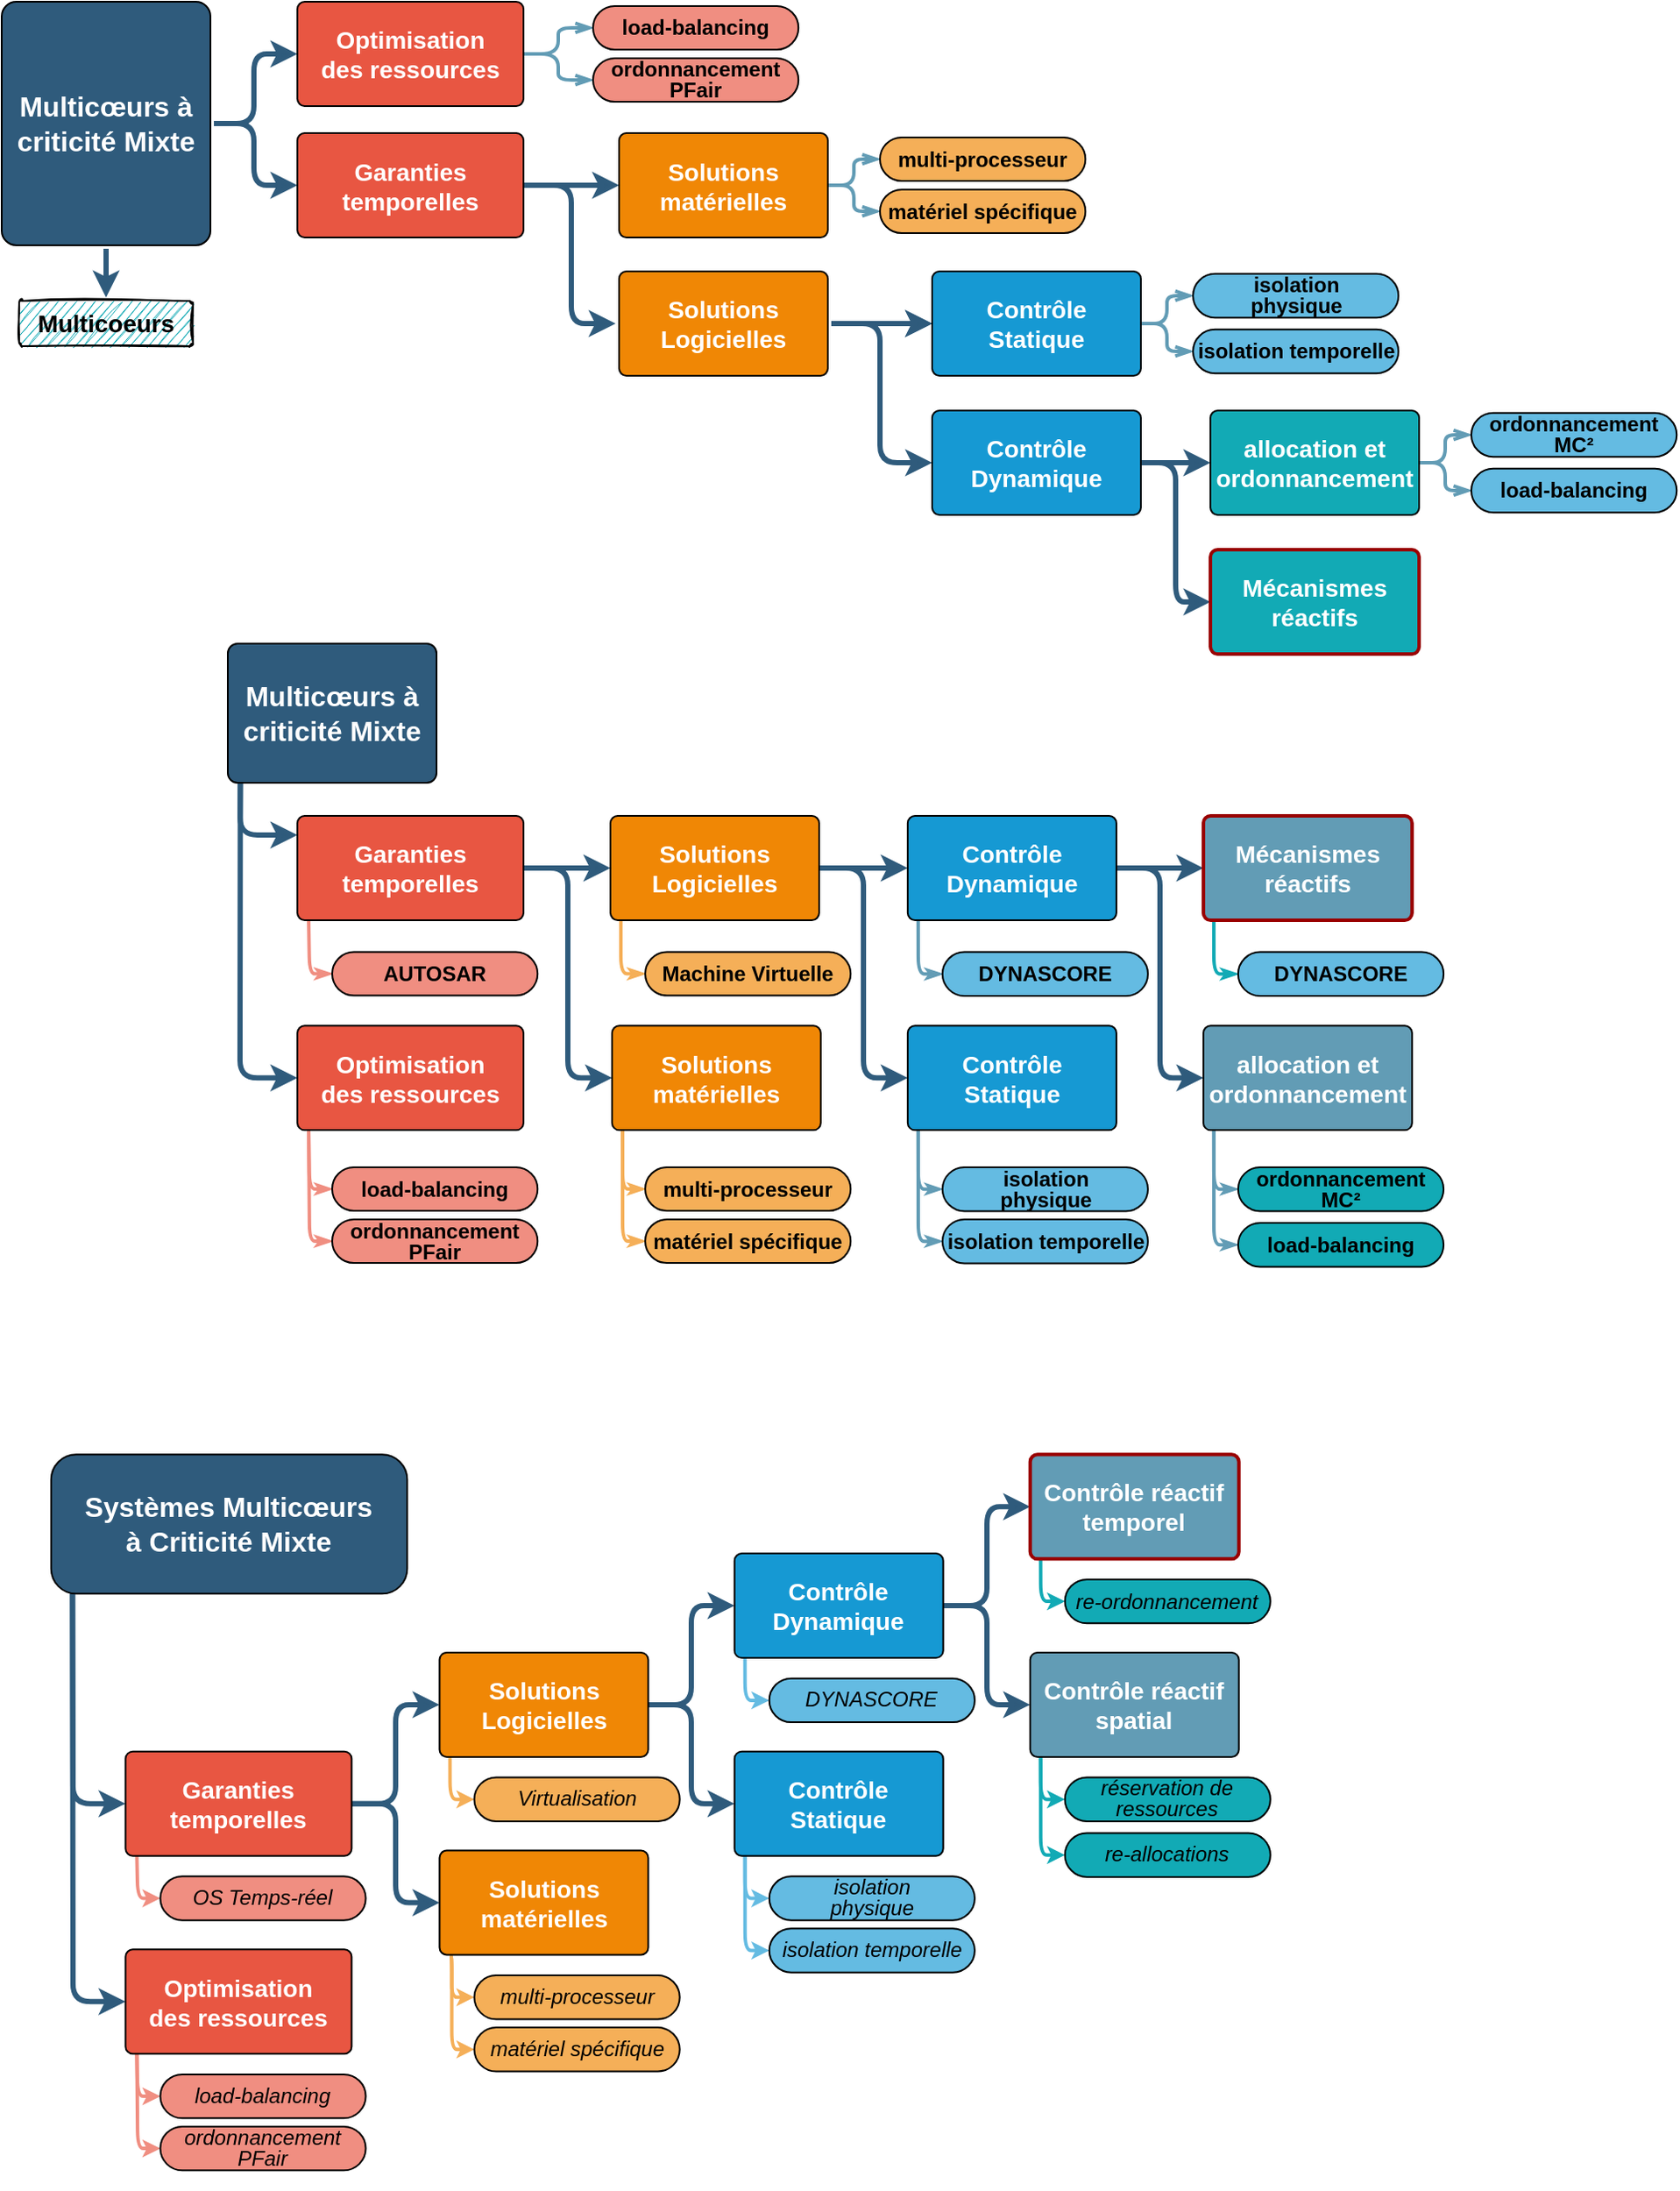<mxfile version="16.5.1" type="device"><diagram id="6a731a19-8d31-9384-78a2-239565b7b9f0" name="Page-1"><mxGraphModel dx="1580" dy="959" grid="1" gridSize="3.937" guides="1" tooltips="1" connect="1" arrows="1" fold="1" page="1" pageScale="1" pageWidth="1169" pageHeight="827" background="none" math="0" shadow="0"><root><mxCell id="0"/><mxCell id="1" parent="0"/><mxCell id="El4UVApUexzHlGVkZ40f-1816" value="" style="edgeStyle=elbowEdgeStyle;shape=connector;rounded=1;sketch=0;jumpStyle=none;orthogonalLoop=1;jettySize=auto;html=1;shadow=0;labelBackgroundColor=none;fontFamily=Helvetica;fontSize=12;fontColor=#000000;startArrow=none;startFill=0;endArrow=classic;endFill=1;strokeColor=#2F5B7C;strokeWidth=3;exitX=0.06;exitY=1;exitDx=0;exitDy=0;exitPerimeter=0;" edge="1" parent="1" source="El4UVApUexzHlGVkZ40f-1888" target="El4UVApUexzHlGVkZ40f-1815"><mxGeometry relative="1" as="geometry"><mxPoint x="180" y="510" as="sourcePoint"/><Array as="points"><mxPoint x="207" y="570"/></Array></mxGeometry></mxCell><mxCell id="El4UVApUexzHlGVkZ40f-1819" value="" style="edgeStyle=elbowEdgeStyle;shape=connector;rounded=1;sketch=0;jumpStyle=none;orthogonalLoop=1;jettySize=auto;html=1;shadow=0;labelBackgroundColor=none;fontFamily=Helvetica;fontSize=12;fontColor=#000000;startArrow=none;startFill=0;endArrow=classic;endFill=1;strokeColor=#2F5B7C;strokeWidth=3;exitX=0.06;exitY=1;exitDx=0;exitDy=0;exitPerimeter=0;" edge="1" parent="1" source="El4UVApUexzHlGVkZ40f-1888" target="El4UVApUexzHlGVkZ40f-1818"><mxGeometry relative="1" as="geometry"><mxPoint x="190" y="520" as="sourcePoint"/><Array as="points"><mxPoint x="207" y="510"/></Array></mxGeometry></mxCell><mxCell id="El4UVApUexzHlGVkZ40f-1788" value="" style="edgeStyle=elbowEdgeStyle;shape=connector;rounded=1;jumpStyle=none;orthogonalLoop=1;jettySize=auto;html=1;shadow=0;labelBackgroundColor=none;fontFamily=Helvetica;fontSize=16;fontColor=#FFFFFF;startArrow=none;startFill=0;endArrow=classic;endFill=1;strokeColor=#2F5B7C;strokeWidth=3;" edge="1" parent="1" source="El4UVApUexzHlGVkZ40f-1818" target="El4UVApUexzHlGVkZ40f-1784"><mxGeometry relative="1" as="geometry"/></mxCell><mxCell id="El4UVApUexzHlGVkZ40f-1790" value="" style="edgeStyle=elbowEdgeStyle;shape=connector;rounded=1;jumpStyle=none;orthogonalLoop=1;jettySize=auto;html=1;shadow=0;labelBackgroundColor=none;fontFamily=Helvetica;fontSize=16;fontColor=#FFFFFF;startArrow=none;startFill=0;endArrow=classic;endFill=1;strokeColor=#2F5B7C;strokeWidth=3;" edge="1" parent="1" source="El4UVApUexzHlGVkZ40f-1818" target="El4UVApUexzHlGVkZ40f-1883"><mxGeometry relative="1" as="geometry"><mxPoint x="423.0" y="529.0" as="targetPoint"/></mxGeometry></mxCell><mxCell id="El4UVApUexzHlGVkZ40f-1804" value="" style="edgeStyle=elbowEdgeStyle;shape=connector;rounded=1;jumpStyle=none;orthogonalLoop=1;jettySize=auto;html=1;shadow=0;labelBackgroundColor=none;fontFamily=Helvetica;fontSize=12;fontColor=#FFFFFF;startArrow=none;startFill=0;endArrow=classicThin;endFill=0;strokeColor=#F5AF58;strokeWidth=2;exitX=0.05;exitY=1;exitDx=0;exitDy=0;exitPerimeter=0;entryX=0;entryY=0.5;entryDx=0;entryDy=0;endSize=4;" edge="1" parent="1" source="El4UVApUexzHlGVkZ40f-1784" target="El4UVApUexzHlGVkZ40f-1803"><mxGeometry relative="1" as="geometry"><Array as="points"><mxPoint x="427" y="700"/></Array></mxGeometry></mxCell><mxCell id="El4UVApUexzHlGVkZ40f-1810" style="edgeStyle=elbowEdgeStyle;shape=connector;rounded=1;jumpStyle=none;orthogonalLoop=1;jettySize=auto;html=1;shadow=0;labelBackgroundColor=none;fontFamily=Helvetica;fontSize=12;fontColor=#FFFFFF;startArrow=none;startFill=0;endArrow=classicThin;endFill=0;strokeColor=#F5AF58;strokeWidth=2;entryX=0;entryY=0.5;entryDx=0;entryDy=0;exitX=0.05;exitY=1;exitDx=0;exitDy=0;exitPerimeter=0;endSize=4;" edge="1" parent="1" source="El4UVApUexzHlGVkZ40f-1784" target="El4UVApUexzHlGVkZ40f-1808"><mxGeometry relative="1" as="geometry"><mxPoint x="430" y="690" as="sourcePoint"/><Array as="points"><mxPoint x="427" y="710"/></Array></mxGeometry></mxCell><mxCell id="El4UVApUexzHlGVkZ40f-1784" value="Solutions&lt;br&gt;matérielles" style="rounded=1;whiteSpace=wrap;html=1;fontSize=14;fillColor=#F08705;strokeColor=default;fontColor=#FFFFFF;shadow=0;labelBackgroundColor=none;strokeWidth=1;fontStyle=1;spacing=5;arcSize=7;points=[[0,0,0,0,0],[0,0.25,0,0,0],[0,0.5,0,0,0],[0,0.75,0,0,0],[0,1,0,0,0],[0.05,1,0,0,0],[0.25,0,0,0,0],[0.5,0,0,0,0],[0.5,1,0,0,0],[0.75,0,0,0,0],[0.75,1,0,0,0],[1,0,0,0,0],[1,0.25,0,0,0],[1,0.5,0,0,0],[1,0.75,0,0,0],[1,1,0,0,0]];" vertex="1" parent="1"><mxGeometry x="420.94" y="619.65" width="120" height="60" as="geometry"/></mxCell><mxCell id="El4UVApUexzHlGVkZ40f-1793" value="" style="edgeStyle=elbowEdgeStyle;shape=connector;rounded=1;jumpStyle=none;orthogonalLoop=1;jettySize=auto;html=1;shadow=0;labelBackgroundColor=none;fontFamily=Helvetica;fontSize=16;fontColor=#FFFFFF;startArrow=none;startFill=0;endArrow=classic;endFill=1;strokeColor=#2F5B7C;strokeWidth=3;" edge="1" parent="1" source="El4UVApUexzHlGVkZ40f-1883" target="El4UVApUexzHlGVkZ40f-1791"><mxGeometry relative="1" as="geometry"><mxPoint x="547.0" y="529.0" as="sourcePoint"/></mxGeometry></mxCell><mxCell id="El4UVApUexzHlGVkZ40f-1795" value="" style="edgeStyle=elbowEdgeStyle;shape=connector;rounded=1;jumpStyle=none;orthogonalLoop=1;jettySize=auto;html=1;shadow=0;labelBackgroundColor=none;fontFamily=Helvetica;fontSize=16;fontColor=#FFFFFF;startArrow=none;startFill=0;endArrow=classic;endFill=1;strokeColor=#2F5B7C;strokeWidth=3;" edge="1" parent="1" source="El4UVApUexzHlGVkZ40f-1883" target="El4UVApUexzHlGVkZ40f-1794"><mxGeometry relative="1" as="geometry"><mxPoint x="547.0" y="529.0" as="sourcePoint"/></mxGeometry></mxCell><mxCell id="El4UVApUexzHlGVkZ40f-1882" style="edgeStyle=elbowEdgeStyle;shape=connector;rounded=1;sketch=0;jumpStyle=none;orthogonalLoop=1;jettySize=auto;html=1;shadow=0;labelBackgroundColor=none;fontFamily=Helvetica;fontSize=12;fontColor=#000000;startArrow=none;startFill=0;endArrow=classicThin;endFill=0;strokeColor=#F5AF58;strokeWidth=2;entryX=0;entryY=0.5;entryDx=0;entryDy=0;exitX=0.05;exitY=1;exitDx=0;exitDy=0;exitPerimeter=0;endSize=4;" edge="1" parent="1" source="El4UVApUexzHlGVkZ40f-1883" target="El4UVApUexzHlGVkZ40f-1830"><mxGeometry relative="1" as="geometry"><mxPoint x="410" y="580" as="sourcePoint"/><mxPoint x="420" y="610" as="targetPoint"/><Array as="points"><mxPoint x="426" y="580"/></Array></mxGeometry></mxCell><mxCell id="El4UVApUexzHlGVkZ40f-1799" value="" style="edgeStyle=elbowEdgeStyle;shape=connector;rounded=1;jumpStyle=none;orthogonalLoop=1;jettySize=auto;html=1;shadow=0;labelBackgroundColor=none;fontFamily=Helvetica;fontSize=16;fontColor=#FFFFFF;startArrow=none;startFill=0;endArrow=classicThin;endFill=0;strokeColor=#629CB5;strokeWidth=2;exitX=0.05;exitY=1;exitDx=0;exitDy=0;exitPerimeter=0;entryX=0;entryY=0.5;entryDx=0;entryDy=0;endSize=4;" edge="1" parent="1" source="El4UVApUexzHlGVkZ40f-1791" target="El4UVApUexzHlGVkZ40f-1798"><mxGeometry relative="1" as="geometry"><Array as="points"><mxPoint x="597" y="700"/></Array></mxGeometry></mxCell><mxCell id="El4UVApUexzHlGVkZ40f-1801" value="" style="edgeStyle=elbowEdgeStyle;shape=connector;rounded=1;jumpStyle=none;orthogonalLoop=1;jettySize=auto;html=1;shadow=0;labelBackgroundColor=none;fontFamily=Helvetica;fontSize=12;fontColor=#FFFFFF;startArrow=none;startFill=0;endArrow=classicThin;endFill=0;strokeColor=#629CB5;strokeWidth=2;exitX=0.05;exitY=1;exitDx=0;exitDy=0;exitPerimeter=0;entryX=0;entryY=0.5;entryDx=0;entryDy=0;endSize=4;" edge="1" parent="1" source="El4UVApUexzHlGVkZ40f-1791" target="El4UVApUexzHlGVkZ40f-1802"><mxGeometry relative="1" as="geometry"><Array as="points"><mxPoint x="597" y="710"/></Array></mxGeometry></mxCell><mxCell id="El4UVApUexzHlGVkZ40f-1791" value="Contrôle&lt;br&gt;Statique" style="whiteSpace=wrap;html=1;fontSize=14;fillColor=#1699d3;strokeColor=default;fontColor=#FFFFFF;rounded=1;shadow=0;labelBackgroundColor=none;strokeWidth=1;fontStyle=1;spacing=5;arcSize=7;points=[[0,0,0,0,0],[0,0.25,0,0,0],[0,0.5,0,0,0],[0,0.75,0,0,0],[0,1,0,0,0],[0.05,1,0,0,0],[0.25,0,0,0,0],[0.5,0,0,0,0],[0.5,1,0,0,0],[0.75,0,0,0,0],[0.75,1,0,0,0],[1,0,0,0,0],[1,0.25,0,0,0],[1,0.5,0,0,0],[1,0.75,0,0,0],[1,1,0,0,0]];" vertex="1" parent="1"><mxGeometry x="590.94" y="619.65" width="120" height="60" as="geometry"/></mxCell><mxCell id="El4UVApUexzHlGVkZ40f-1797" value="" style="edgeStyle=elbowEdgeStyle;shape=connector;rounded=1;jumpStyle=none;orthogonalLoop=1;jettySize=auto;html=1;shadow=0;labelBackgroundColor=none;fontFamily=Helvetica;fontSize=16;fontColor=#FFFFFF;startArrow=none;startFill=0;endArrow=classic;endFill=1;strokeColor=#2F5B7C;strokeWidth=3;" edge="1" parent="1" source="El4UVApUexzHlGVkZ40f-1794" target="El4UVApUexzHlGVkZ40f-1796"><mxGeometry relative="1" as="geometry"/></mxCell><mxCell id="El4UVApUexzHlGVkZ40f-1822" value="" style="edgeStyle=elbowEdgeStyle;shape=connector;rounded=1;sketch=0;jumpStyle=none;orthogonalLoop=1;jettySize=auto;html=1;shadow=0;labelBackgroundColor=none;fontFamily=Helvetica;fontSize=12;fontColor=#000000;startArrow=none;startFill=0;endArrow=classic;endFill=1;strokeColor=#2F5B7C;strokeWidth=3;" edge="1" parent="1" source="El4UVApUexzHlGVkZ40f-1794" target="El4UVApUexzHlGVkZ40f-1821"><mxGeometry relative="1" as="geometry"/></mxCell><mxCell id="El4UVApUexzHlGVkZ40f-1832" value="" style="edgeStyle=elbowEdgeStyle;shape=connector;rounded=1;sketch=0;jumpStyle=none;orthogonalLoop=1;jettySize=auto;html=1;shadow=0;labelBackgroundColor=none;fontFamily=Helvetica;fontSize=12;fontColor=#000000;startArrow=none;startFill=0;endArrow=classicThin;endFill=0;strokeColor=#629CB5;strokeWidth=2;exitX=0.05;exitY=1;exitDx=0;exitDy=0;exitPerimeter=0;entryX=0;entryY=0.5;entryDx=0;entryDy=0;endSize=4;" edge="1" parent="1" source="El4UVApUexzHlGVkZ40f-1794" target="El4UVApUexzHlGVkZ40f-1831"><mxGeometry relative="1" as="geometry"><Array as="points"><mxPoint x="597" y="570"/></Array></mxGeometry></mxCell><mxCell id="El4UVApUexzHlGVkZ40f-1794" value="Contrôle Dynamique" style="whiteSpace=wrap;html=1;fontSize=14;fillColor=#1699d3;strokeColor=default;fontColor=#FFFFFF;rounded=1;shadow=0;labelBackgroundColor=none;strokeWidth=1;fontStyle=1;spacing=5;arcSize=7;points=[[0,0,0,0,0],[0,0.25,0,0,0],[0,0.5,0,0,0],[0,0.75,0,0,0],[0,1,0,0,0],[0.05,1,0,0,0],[0.25,0,0,0,0],[0.5,0,0,0,0],[0.5,1,0,0,0],[0.75,0,0,0,0],[0.75,1,0,0,0],[1,0,0,0,0],[1,0.25,0,0,0],[1,0.5,0,0,0],[1,0.75,0,0,0],[1,1,0,0,0]];" vertex="1" parent="1"><mxGeometry x="590.94" y="499" width="120" height="60" as="geometry"/></mxCell><mxCell id="El4UVApUexzHlGVkZ40f-1835" style="edgeStyle=elbowEdgeStyle;shape=connector;rounded=1;sketch=0;jumpStyle=none;orthogonalLoop=1;jettySize=auto;html=1;shadow=0;labelBackgroundColor=none;fontFamily=Helvetica;fontSize=12;fontColor=#000000;startArrow=none;startFill=0;endArrow=classicThin;endFill=0;strokeColor=#629CB5;strokeWidth=2;exitX=0.05;exitY=1;exitDx=0;exitDy=0;exitPerimeter=0;startSize=4;endSize=4;" edge="1" parent="1" source="El4UVApUexzHlGVkZ40f-1796" target="El4UVApUexzHlGVkZ40f-1836"><mxGeometry relative="1" as="geometry"><mxPoint x="940" y="604.65" as="targetPoint"/><Array as="points"><mxPoint x="767" y="700"/></Array></mxGeometry></mxCell><mxCell id="El4UVApUexzHlGVkZ40f-1838" style="edgeStyle=elbowEdgeStyle;shape=connector;rounded=1;sketch=0;jumpStyle=none;orthogonalLoop=1;jettySize=auto;html=1;shadow=0;labelBackgroundColor=none;fontFamily=Helvetica;fontSize=12;fontColor=#000000;startArrow=none;startFill=0;endArrow=classicThin;endFill=0;strokeColor=#629CB5;strokeWidth=2;exitX=0.05;exitY=1;exitDx=0;exitDy=0;exitPerimeter=0;startSize=4;endSize=4;" edge="1" parent="1" source="El4UVApUexzHlGVkZ40f-1796" target="El4UVApUexzHlGVkZ40f-1837"><mxGeometry relative="1" as="geometry"><Array as="points"><mxPoint x="767" y="710"/></Array></mxGeometry></mxCell><mxCell id="El4UVApUexzHlGVkZ40f-1796" value="allocation et ordonnancement" style="whiteSpace=wrap;html=1;fontSize=14;fillColor=#629CB5;strokeColor=default;fontColor=#FFFFFF;rounded=1;shadow=0;labelBackgroundColor=none;strokeWidth=1;fontStyle=1;spacing=5;arcSize=7;points=[[0,0,0,0,0],[0,0.25,0,0,0],[0,0.5,0,0,0],[0,0.75,0,0,0],[0,1,0,0,0],[0.05,1,0,0,0],[0.25,0,0,0,0],[0.5,0,0,0,0],[0.5,1,0,0,0],[0.75,0,0,0,0],[0.75,1,0,0,0],[1,0,0,0,0],[1,0.25,0,0,0],[1,0.5,0,0,0],[1,0.75,0,0,0],[1,1,0,0,0]];" vertex="1" parent="1"><mxGeometry x="760.94" y="619.65" width="120" height="60" as="geometry"/></mxCell><mxCell id="El4UVApUexzHlGVkZ40f-1798" value="&lt;p style=&quot;line-height: 1&quot;&gt;isolation&lt;br style=&quot;font-size: 12px&quot;&gt;physique&lt;/p&gt;" style="html=1;fontSize=12;fillColor=#64BBE2;strokeColor=default;fontColor=#000000;rounded=1;shadow=0;labelBackgroundColor=none;strokeWidth=1;fontStyle=1;spacing=0;arcSize=50;spacingBottom=2;" vertex="1" parent="1"><mxGeometry x="610.94" y="701" width="118.11" height="25.197" as="geometry"/></mxCell><mxCell id="El4UVApUexzHlGVkZ40f-1802" value="isolation temporelle" style="html=1;fontSize=12;fillColor=#64BBE2;strokeColor=default;fontColor=#000000;rounded=1;shadow=0;labelBackgroundColor=none;strokeWidth=1;fontStyle=1;spacing=0;arcSize=50;" vertex="1" parent="1"><mxGeometry x="610.94" y="731" width="118.11" height="25.197" as="geometry"/></mxCell><mxCell id="El4UVApUexzHlGVkZ40f-1803" value="multi-processeur" style="rounded=1;whiteSpace=wrap;html=1;fontSize=12;fillColor=#F5AF58;strokeColor=default;fontColor=#000000;shadow=0;labelBackgroundColor=none;strokeWidth=1;fontStyle=1;spacing=5;arcSize=50;" vertex="1" parent="1"><mxGeometry x="440" y="701" width="118.11" height="25" as="geometry"/></mxCell><mxCell id="El4UVApUexzHlGVkZ40f-1808" value="matériel spécifique" style="rounded=1;whiteSpace=wrap;html=1;fontSize=12;fillColor=#F5AF58;strokeColor=default;fontColor=#000000;shadow=0;labelBackgroundColor=none;strokeWidth=1;fontStyle=1;spacing=5;arcSize=50;" vertex="1" parent="1"><mxGeometry x="440" y="731" width="118.11" height="25" as="geometry"/></mxCell><mxCell id="El4UVApUexzHlGVkZ40f-1826" style="edgeStyle=elbowEdgeStyle;shape=connector;rounded=1;sketch=0;jumpStyle=none;orthogonalLoop=1;jettySize=auto;html=1;shadow=0;labelBackgroundColor=none;fontFamily=Helvetica;fontSize=12;fontColor=#000000;startArrow=none;startFill=0;endArrow=classicThin;endFill=0;strokeColor=#F08E81;strokeWidth=2;exitX=0.05;exitY=1;exitDx=0;exitDy=0;exitPerimeter=0;endSize=4;" edge="1" parent="1" source="El4UVApUexzHlGVkZ40f-1815" target="El4UVApUexzHlGVkZ40f-1824"><mxGeometry relative="1" as="geometry"><Array as="points"><mxPoint x="247" y="711"/></Array></mxGeometry></mxCell><mxCell id="El4UVApUexzHlGVkZ40f-1827" style="edgeStyle=elbowEdgeStyle;shape=connector;rounded=1;sketch=0;jumpStyle=none;orthogonalLoop=1;jettySize=auto;html=1;shadow=0;labelBackgroundColor=none;fontFamily=Helvetica;fontSize=12;fontColor=#000000;startArrow=none;startFill=0;endArrow=classicThin;endFill=0;strokeColor=#F08E81;strokeWidth=2;entryX=0;entryY=0.5;entryDx=0;entryDy=0;exitX=0.05;exitY=1;exitDx=0;exitDy=0;exitPerimeter=0;endSize=4;" edge="1" parent="1" source="El4UVApUexzHlGVkZ40f-1815" target="El4UVApUexzHlGVkZ40f-1825"><mxGeometry relative="1" as="geometry"><mxPoint x="220" y="714" as="sourcePoint"/><Array as="points"><mxPoint x="247" y="701"/></Array></mxGeometry></mxCell><mxCell id="El4UVApUexzHlGVkZ40f-1815" value="Optimisation&lt;br&gt;des ressources" style="whiteSpace=wrap;html=1;fontSize=14;fillColor=#E85642;fontColor=#FFFFFF;rounded=1;shadow=0;labelBackgroundColor=none;strokeWidth=1;fontStyle=1;spacing=5;arcSize=7;points=[[0,0,0,0,0],[0,0.25,0,0,0],[0,0.5,0,0,0],[0,0.75,0,0,0],[0,1,0,0,0],[0.05,1,0,0,0],[0.25,0,0,0,0],[0.5,0,0,0,0],[0.5,1,0,0,0],[0.75,0,0,0,0],[0.75,1,0,0,0],[1,0,0,0,0],[1,0.25,0,0,0],[1,0.5,0,0,0],[1,0.75,0,0,0],[1,1,0,0,0]];" vertex="1" parent="1"><mxGeometry x="240" y="619.65" width="130" height="60" as="geometry"/></mxCell><mxCell id="El4UVApUexzHlGVkZ40f-1834" value="" style="edgeStyle=elbowEdgeStyle;shape=connector;rounded=1;sketch=0;jumpStyle=none;orthogonalLoop=1;jettySize=auto;html=1;shadow=0;labelBackgroundColor=none;fontFamily=Helvetica;fontSize=12;fontColor=#000000;startArrow=none;startFill=0;endArrow=classicThin;endFill=0;strokeColor=#F08E81;strokeWidth=2;exitX=0.05;exitY=1;exitDx=0;exitDy=0;exitPerimeter=0;entryX=0;entryY=0.5;entryDx=0;entryDy=0;endSize=4;" edge="1" parent="1" source="El4UVApUexzHlGVkZ40f-1818" target="El4UVApUexzHlGVkZ40f-1829"><mxGeometry relative="1" as="geometry"><Array as="points"><mxPoint x="247" y="580"/></Array></mxGeometry></mxCell><mxCell id="El4UVApUexzHlGVkZ40f-1818" value="Garanties temporelles" style="whiteSpace=wrap;html=1;fontSize=14;fillColor=#E85642;fontColor=#FFFFFF;rounded=1;shadow=0;labelBackgroundColor=none;strokeWidth=1;fontStyle=1;spacing=5;arcSize=7;points=[[0,0,0,0,0],[0,0.25,0,0,0],[0,0.5,0,0,0],[0,0.75,0,0,0],[0,1,0,0,0],[0.05,1,0,0,0],[0.25,0,0,0,0],[0.5,0,0,0,0],[0.5,1,0,0,0],[0.75,0,0,0,0],[0.75,1,0,0,0],[1,0,0,0,0],[1,0.25,0,0,0],[1,0.5,0,0,0],[1,0.75,0,0,0],[1,1,0,0,0]];" vertex="1" parent="1"><mxGeometry x="240" y="499" width="130" height="60" as="geometry"/></mxCell><mxCell id="El4UVApUexzHlGVkZ40f-1886" style="edgeStyle=elbowEdgeStyle;shape=connector;rounded=1;sketch=0;jumpStyle=none;orthogonalLoop=1;jettySize=auto;html=1;shadow=0;labelBackgroundColor=none;fontFamily=Helvetica;fontSize=12;fontColor=#000000;startArrow=none;startFill=0;endArrow=classicThin;endFill=0;strokeColor=#12AAB5;strokeWidth=2;exitX=0.05;exitY=1;exitDx=0;exitDy=0;exitPerimeter=0;entryX=0;entryY=0.5;entryDx=0;entryDy=0;startSize=4;endSize=4;" edge="1" parent="1" source="El4UVApUexzHlGVkZ40f-1821" target="El4UVApUexzHlGVkZ40f-1885"><mxGeometry relative="1" as="geometry"><mxPoint x="750" y="590" as="targetPoint"/><Array as="points"><mxPoint x="767" y="580"/></Array></mxGeometry></mxCell><mxCell id="El4UVApUexzHlGVkZ40f-1821" value="Mécanismes réactifs" style="whiteSpace=wrap;html=1;fontSize=14;fillColor=#629CB5;fontColor=#FFFFFF;rounded=1;shadow=0;labelBackgroundColor=none;strokeWidth=2;fontStyle=1;spacing=5;arcSize=7;strokeColor=#990000;points=[[0,0,0,0,0],[0,0.25,0,0,0],[0,0.5,0,0,0],[0,0.75,0,0,0],[0,1,0,0,0],[0.05,1,0,0,0],[0.25,0,0,0,0],[0.5,0,0,0,0],[0.5,1,0,0,0],[0.75,0,0,0,0],[0.75,1,0,0,0],[1,0,0,0,0],[1,0.25,0,0,0],[1,0.5,0,0,0],[1,0.75,0,0,0],[1,1,0,0,0]];" vertex="1" parent="1"><mxGeometry x="760.94" y="499" width="120" height="60" as="geometry"/></mxCell><mxCell id="El4UVApUexzHlGVkZ40f-1824" value="&lt;p style=&quot;line-height: 1&quot;&gt;ordonnancement&lt;br&gt;PFair&lt;/p&gt;" style="rounded=1;whiteSpace=wrap;html=1;fontSize=12;fillColor=#F08E81;strokeColor=default;fontColor=#000000;shadow=0;labelBackgroundColor=none;strokeWidth=1;fontStyle=1;spacing=0;arcSize=50;spacingBottom=2;" vertex="1" parent="1"><mxGeometry x="260" y="731" width="118.11" height="25" as="geometry"/></mxCell><mxCell id="El4UVApUexzHlGVkZ40f-1825" value="load-balancing" style="rounded=1;whiteSpace=wrap;html=1;fontSize=12;fillColor=#F08E81;strokeColor=default;fontColor=#000000;shadow=0;labelBackgroundColor=none;strokeWidth=1;fontStyle=1;spacing=5;arcSize=50;" vertex="1" parent="1"><mxGeometry x="260" y="701" width="118.11" height="25" as="geometry"/></mxCell><mxCell id="El4UVApUexzHlGVkZ40f-1829" value="AUTOSAR" style="rounded=1;whiteSpace=wrap;html=1;fontSize=12;fillColor=#F08E81;strokeColor=default;fontColor=#000000;shadow=0;labelBackgroundColor=none;strokeWidth=1;fontStyle=1;spacing=5;arcSize=50;" vertex="1" parent="1"><mxGeometry x="260" y="577.3" width="118.11" height="25" as="geometry"/></mxCell><mxCell id="El4UVApUexzHlGVkZ40f-1830" value="Machine Virtuelle" style="rounded=1;whiteSpace=wrap;html=1;fontSize=12;fillColor=#F5AF58;strokeColor=default;fontColor=#000000;shadow=0;labelBackgroundColor=none;strokeWidth=1;fontStyle=1;spacing=5;arcSize=50;" vertex="1" parent="1"><mxGeometry x="440" y="577.3" width="118.11" height="25" as="geometry"/></mxCell><mxCell id="El4UVApUexzHlGVkZ40f-1831" value="&lt;p style=&quot;line-height: 1&quot;&gt;DYNASCORE&lt;/p&gt;" style="whiteSpace=wrap;html=1;fontSize=12;fillColor=#64BBE2;strokeColor=default;fontColor=#000000;rounded=1;shadow=0;labelBackgroundColor=none;strokeWidth=1;fontStyle=1;spacing=5;arcSize=50;spacingBottom=2;" vertex="1" parent="1"><mxGeometry x="610.94" y="577.302" width="118.11" height="25.197" as="geometry"/></mxCell><mxCell id="El4UVApUexzHlGVkZ40f-1836" value="&lt;p style=&quot;line-height: 1&quot;&gt;ordonnancement MC²&lt;/p&gt;" style="whiteSpace=wrap;html=1;fontSize=12;fillColor=#12AAB5;strokeColor=default;fontColor=#000000;rounded=1;shadow=0;labelBackgroundColor=none;strokeWidth=1;fontStyle=1;spacing=5;arcSize=50;spacingBottom=2;" vertex="1" parent="1"><mxGeometry x="780.94" y="701" width="118.11" height="25.197" as="geometry"/></mxCell><mxCell id="El4UVApUexzHlGVkZ40f-1837" value="load-balancing" style="whiteSpace=wrap;html=1;fontSize=12;fillColor=#12AAB5;strokeColor=default;fontColor=#000000;rounded=1;shadow=0;labelBackgroundColor=none;strokeWidth=1;fontStyle=1;spacing=5;arcSize=50;" vertex="1" parent="1"><mxGeometry x="780.94" y="733" width="118.11" height="25.197" as="geometry"/></mxCell><mxCell id="El4UVApUexzHlGVkZ40f-1840" value="" style="edgeStyle=elbowEdgeStyle;shape=connector;rounded=1;jumpStyle=none;orthogonalLoop=1;jettySize=auto;html=1;shadow=0;labelBackgroundColor=none;fontFamily=Helvetica;fontSize=16;fontColor=#FFFFFF;startArrow=none;startFill=0;endArrow=classic;endFill=1;strokeColor=#2F5B7C;strokeWidth=3;" edge="1" parent="1" source="El4UVApUexzHlGVkZ40f-1843" target="El4UVApUexzHlGVkZ40f-1846"><mxGeometry relative="1" as="geometry"/></mxCell><mxCell id="El4UVApUexzHlGVkZ40f-1841" value="" style="edgeStyle=elbowEdgeStyle;shape=connector;rounded=1;sketch=0;jumpStyle=none;orthogonalLoop=1;jettySize=auto;html=1;shadow=0;labelBackgroundColor=none;fontFamily=Helvetica;fontSize=12;fontColor=#000000;startArrow=none;startFill=0;endArrow=classic;endFill=1;strokeColor=#2F5B7C;strokeWidth=3;" edge="1" parent="1" source="El4UVApUexzHlGVkZ40f-1843" target="El4UVApUexzHlGVkZ40f-1871"><mxGeometry relative="1" as="geometry"/></mxCell><mxCell id="El4UVApUexzHlGVkZ40f-1842" value="" style="edgeStyle=elbowEdgeStyle;shape=connector;rounded=1;sketch=0;jumpStyle=none;orthogonalLoop=1;jettySize=auto;html=1;shadow=0;labelBackgroundColor=none;fontFamily=Helvetica;fontSize=12;fontColor=#000000;startArrow=none;startFill=0;endArrow=classic;endFill=1;strokeColor=#2F5B7C;strokeWidth=3;" edge="1" parent="1" source="El4UVApUexzHlGVkZ40f-1843" target="El4UVApUexzHlGVkZ40f-1873"><mxGeometry relative="1" as="geometry"/></mxCell><mxCell id="El4UVApUexzHlGVkZ40f-1843" value="Multicœurs à criticité Mixte" style="rounded=1;whiteSpace=wrap;html=1;shadow=0;labelBackgroundColor=none;strokeColor=default;strokeWidth=1;fillColor=#2F5B7C;fontFamily=Helvetica;fontSize=16;fontColor=#FFFFFF;align=center;fontStyle=1;spacing=5;arcSize=7;perimeterSpacing=2;" vertex="1" parent="1"><mxGeometry x="70" y="31" width="120" height="140" as="geometry"/></mxCell><mxCell id="El4UVApUexzHlGVkZ40f-1844" value="" style="edgeStyle=elbowEdgeStyle;shape=connector;rounded=1;jumpStyle=none;orthogonalLoop=1;jettySize=auto;html=1;shadow=0;labelBackgroundColor=none;fontFamily=Helvetica;fontSize=16;fontColor=#FFFFFF;startArrow=none;startFill=0;endArrow=classic;endFill=1;strokeColor=#2F5B7C;strokeWidth=3;" edge="1" parent="1" source="El4UVApUexzHlGVkZ40f-1873" target="El4UVApUexzHlGVkZ40f-1849"><mxGeometry relative="1" as="geometry"/></mxCell><mxCell id="El4UVApUexzHlGVkZ40f-1845" value="" style="edgeStyle=elbowEdgeStyle;shape=connector;rounded=1;jumpStyle=none;orthogonalLoop=1;jettySize=auto;html=1;shadow=0;labelBackgroundColor=none;fontFamily=Helvetica;fontSize=16;fontColor=#FFFFFF;startArrow=none;startFill=0;endArrow=classic;endFill=1;strokeColor=#2F5B7C;strokeWidth=3;" edge="1" parent="1" source="El4UVApUexzHlGVkZ40f-1873" target="El4UVApUexzHlGVkZ40f-1854"><mxGeometry relative="1" as="geometry"/></mxCell><mxCell id="El4UVApUexzHlGVkZ40f-1846" value="Multicoeurs" style="rounded=1;whiteSpace=wrap;html=1;shadow=0;labelBackgroundColor=none;strokeColor=default;strokeWidth=1;fillColor=#12aab5;fontFamily=Helvetica;fontSize=14;fontColor=#000000;align=center;fontStyle=1;spacing=5;arcSize=7;perimeterSpacing=2;sketch=1;" vertex="1" parent="1"><mxGeometry x="80" y="203" width="100" height="26" as="geometry"/></mxCell><mxCell id="El4UVApUexzHlGVkZ40f-1847" value="" style="edgeStyle=elbowEdgeStyle;shape=connector;rounded=1;jumpStyle=none;orthogonalLoop=1;jettySize=auto;html=1;shadow=0;labelBackgroundColor=none;fontFamily=Helvetica;fontSize=12;fontColor=#FFFFFF;startArrow=none;startFill=0;endArrow=openThin;endFill=0;strokeColor=#629CB5;strokeWidth=2;" edge="1" parent="1" source="El4UVApUexzHlGVkZ40f-1849" target="El4UVApUexzHlGVkZ40f-1867"><mxGeometry relative="1" as="geometry"/></mxCell><mxCell id="El4UVApUexzHlGVkZ40f-1848" style="edgeStyle=elbowEdgeStyle;shape=connector;rounded=1;jumpStyle=none;orthogonalLoop=1;jettySize=auto;html=1;shadow=0;labelBackgroundColor=none;fontFamily=Helvetica;fontSize=12;fontColor=#FFFFFF;startArrow=none;startFill=0;endArrow=openThin;endFill=0;strokeColor=#629CB5;strokeWidth=2;" edge="1" parent="1" source="El4UVApUexzHlGVkZ40f-1849" target="El4UVApUexzHlGVkZ40f-1868"><mxGeometry relative="1" as="geometry"/></mxCell><mxCell id="El4UVApUexzHlGVkZ40f-1849" value="Solutions&lt;br&gt;matérielles" style="rounded=1;whiteSpace=wrap;html=1;fontSize=14;fillColor=#F08705;strokeColor=default;fontColor=#FFFFFF;shadow=0;labelBackgroundColor=none;strokeWidth=1;fontStyle=1;spacing=5;arcSize=7;" vertex="1" parent="1"><mxGeometry x="425" y="106.5" width="120" height="60" as="geometry"/></mxCell><mxCell id="El4UVApUexzHlGVkZ40f-1850" value="" style="edgeStyle=elbowEdgeStyle;shape=connector;rounded=1;jumpStyle=none;orthogonalLoop=1;jettySize=auto;html=1;shadow=0;labelBackgroundColor=none;fontFamily=Helvetica;fontSize=16;fontColor=#FFFFFF;startArrow=none;startFill=0;endArrow=classic;endFill=1;strokeColor=#2F5B7C;strokeWidth=3;" edge="1" parent="1" source="El4UVApUexzHlGVkZ40f-1854" target="El4UVApUexzHlGVkZ40f-1857"><mxGeometry relative="1" as="geometry"/></mxCell><mxCell id="El4UVApUexzHlGVkZ40f-1851" value="" style="edgeStyle=elbowEdgeStyle;shape=connector;rounded=1;jumpStyle=none;orthogonalLoop=1;jettySize=auto;html=1;shadow=0;labelBackgroundColor=none;fontFamily=Helvetica;fontSize=16;fontColor=#FFFFFF;startArrow=none;startFill=0;endArrow=classic;endFill=1;strokeColor=#2F5B7C;strokeWidth=3;" edge="1" parent="1" source="El4UVApUexzHlGVkZ40f-1854" target="El4UVApUexzHlGVkZ40f-1857"><mxGeometry relative="1" as="geometry"/></mxCell><mxCell id="El4UVApUexzHlGVkZ40f-1852" value="" style="edgeStyle=elbowEdgeStyle;shape=connector;rounded=1;jumpStyle=none;orthogonalLoop=1;jettySize=auto;html=1;shadow=0;labelBackgroundColor=none;fontFamily=Helvetica;fontSize=16;fontColor=#FFFFFF;startArrow=none;startFill=0;endArrow=classic;endFill=1;strokeColor=#2F5B7C;strokeWidth=3;" edge="1" parent="1" source="El4UVApUexzHlGVkZ40f-1854" target="El4UVApUexzHlGVkZ40f-1861"><mxGeometry relative="1" as="geometry"/></mxCell><mxCell id="El4UVApUexzHlGVkZ40f-1854" value="Solutions&lt;br&gt;Logicielles" style="rounded=1;whiteSpace=wrap;html=1;shadow=0;labelBackgroundColor=none;strokeColor=default;strokeWidth=1;fillColor=#F08705;fontFamily=Helvetica;fontSize=14;fontColor=#FFFFFF;align=center;fontStyle=1;spacing=5;arcSize=7;perimeterSpacing=2;" vertex="1" parent="1"><mxGeometry x="425" y="186" width="120" height="60" as="geometry"/></mxCell><mxCell id="El4UVApUexzHlGVkZ40f-1855" value="" style="edgeStyle=elbowEdgeStyle;shape=connector;rounded=1;jumpStyle=none;orthogonalLoop=1;jettySize=auto;html=1;shadow=0;labelBackgroundColor=none;fontFamily=Helvetica;fontSize=16;fontColor=#FFFFFF;startArrow=none;startFill=0;endArrow=openThin;endFill=0;strokeColor=#629CB5;strokeWidth=2;" edge="1" parent="1" source="El4UVApUexzHlGVkZ40f-1857" target="El4UVApUexzHlGVkZ40f-1865"><mxGeometry relative="1" as="geometry"/></mxCell><mxCell id="El4UVApUexzHlGVkZ40f-1856" value="" style="edgeStyle=elbowEdgeStyle;shape=connector;rounded=1;jumpStyle=none;orthogonalLoop=1;jettySize=auto;html=1;shadow=0;labelBackgroundColor=none;fontFamily=Helvetica;fontSize=12;fontColor=#FFFFFF;startArrow=none;startFill=0;endArrow=openThin;endFill=0;strokeColor=#629CB5;strokeWidth=2;" edge="1" parent="1" source="El4UVApUexzHlGVkZ40f-1857" target="El4UVApUexzHlGVkZ40f-1866"><mxGeometry relative="1" as="geometry"/></mxCell><mxCell id="El4UVApUexzHlGVkZ40f-1857" value="Contrôle&lt;br&gt;Statique" style="whiteSpace=wrap;html=1;fontSize=14;fillColor=#1699d3;strokeColor=default;fontColor=#FFFFFF;rounded=1;shadow=0;labelBackgroundColor=none;strokeWidth=1;fontStyle=1;spacing=5;arcSize=7;" vertex="1" parent="1"><mxGeometry x="605" y="186" width="120" height="60" as="geometry"/></mxCell><mxCell id="El4UVApUexzHlGVkZ40f-1858" value="" style="edgeStyle=elbowEdgeStyle;shape=connector;rounded=1;jumpStyle=none;orthogonalLoop=1;jettySize=auto;html=1;shadow=0;labelBackgroundColor=none;fontFamily=Helvetica;fontSize=16;fontColor=#FFFFFF;startArrow=none;startFill=0;endArrow=classic;endFill=1;strokeColor=#2F5B7C;strokeWidth=3;" edge="1" parent="1" source="El4UVApUexzHlGVkZ40f-1861" target="El4UVApUexzHlGVkZ40f-1864"><mxGeometry relative="1" as="geometry"/></mxCell><mxCell id="El4UVApUexzHlGVkZ40f-1859" value="" style="edgeStyle=elbowEdgeStyle;shape=connector;rounded=1;sketch=0;jumpStyle=none;orthogonalLoop=1;jettySize=auto;html=1;shadow=0;labelBackgroundColor=none;fontFamily=Helvetica;fontSize=12;fontColor=#000000;startArrow=none;startFill=0;endArrow=classic;endFill=1;strokeColor=#2F5B7C;strokeWidth=3;" edge="1" parent="1" source="El4UVApUexzHlGVkZ40f-1861" target="El4UVApUexzHlGVkZ40f-1874"><mxGeometry relative="1" as="geometry"/></mxCell><mxCell id="El4UVApUexzHlGVkZ40f-1861" value="Contrôle Dynamique" style="whiteSpace=wrap;html=1;fontSize=14;fillColor=#1699d3;strokeColor=default;fontColor=#FFFFFF;rounded=1;shadow=0;labelBackgroundColor=none;strokeWidth=1;fontStyle=1;spacing=5;arcSize=7;" vertex="1" parent="1"><mxGeometry x="605" y="266" width="120" height="60" as="geometry"/></mxCell><mxCell id="El4UVApUexzHlGVkZ40f-1862" style="edgeStyle=elbowEdgeStyle;shape=connector;rounded=1;sketch=0;jumpStyle=none;orthogonalLoop=1;jettySize=auto;html=1;shadow=0;labelBackgroundColor=none;fontFamily=Helvetica;fontSize=12;fontColor=#000000;startArrow=none;startFill=0;endArrow=openThin;endFill=0;strokeColor=#629CB5;strokeWidth=2;" edge="1" parent="1" source="El4UVApUexzHlGVkZ40f-1864" target="El4UVApUexzHlGVkZ40f-1880"><mxGeometry relative="1" as="geometry"><mxPoint x="940" y="271" as="targetPoint"/></mxGeometry></mxCell><mxCell id="El4UVApUexzHlGVkZ40f-1863" style="edgeStyle=elbowEdgeStyle;shape=connector;rounded=1;sketch=0;jumpStyle=none;orthogonalLoop=1;jettySize=auto;html=1;shadow=0;labelBackgroundColor=none;fontFamily=Helvetica;fontSize=12;fontColor=#000000;startArrow=none;startFill=0;endArrow=openThin;endFill=0;strokeColor=#629CB5;strokeWidth=2;" edge="1" parent="1" source="El4UVApUexzHlGVkZ40f-1864" target="El4UVApUexzHlGVkZ40f-1881"><mxGeometry relative="1" as="geometry"/></mxCell><mxCell id="El4UVApUexzHlGVkZ40f-1864" value="allocation et ordonnancement" style="whiteSpace=wrap;html=1;fontSize=14;fillColor=#12aab5;strokeColor=default;fontColor=#FFFFFF;rounded=1;shadow=0;labelBackgroundColor=none;strokeWidth=1;fontStyle=1;spacing=5;arcSize=7;" vertex="1" parent="1"><mxGeometry x="765" y="266" width="120" height="60" as="geometry"/></mxCell><mxCell id="El4UVApUexzHlGVkZ40f-1865" value="&lt;p style=&quot;line-height: 1&quot;&gt;isolation&lt;br style=&quot;font-size: 12px&quot;&gt;physique&lt;/p&gt;" style="html=1;fontSize=12;fillColor=#64BBE2;strokeColor=default;fontColor=#000000;rounded=1;shadow=0;labelBackgroundColor=none;strokeWidth=1;fontStyle=1;spacing=0;arcSize=50;spacingBottom=2;" vertex="1" parent="1"><mxGeometry x="755" y="187.4" width="118.11" height="25.197" as="geometry"/></mxCell><mxCell id="El4UVApUexzHlGVkZ40f-1866" value="isolation temporelle" style="html=1;fontSize=12;fillColor=#64BBE2;strokeColor=default;fontColor=#000000;rounded=1;shadow=0;labelBackgroundColor=none;strokeWidth=1;fontStyle=1;spacing=0;arcSize=50;" vertex="1" parent="1"><mxGeometry x="755" y="219.4" width="118.11" height="25.197" as="geometry"/></mxCell><mxCell id="El4UVApUexzHlGVkZ40f-1867" value="multi-processeur" style="rounded=1;whiteSpace=wrap;html=1;fontSize=12;fillColor=#F5AF58;strokeColor=default;fontColor=#000000;shadow=0;labelBackgroundColor=none;strokeWidth=1;fontStyle=1;spacing=5;arcSize=50;" vertex="1" parent="1"><mxGeometry x="575" y="109" width="118.11" height="25" as="geometry"/></mxCell><mxCell id="El4UVApUexzHlGVkZ40f-1868" value="matériel spécifique" style="rounded=1;whiteSpace=wrap;html=1;fontSize=12;fillColor=#F5AF58;strokeColor=default;fontColor=#000000;shadow=0;labelBackgroundColor=none;strokeWidth=1;fontStyle=1;spacing=5;arcSize=50;" vertex="1" parent="1"><mxGeometry x="575" y="139" width="118.11" height="25" as="geometry"/></mxCell><mxCell id="El4UVApUexzHlGVkZ40f-1869" style="edgeStyle=elbowEdgeStyle;shape=connector;rounded=1;sketch=0;jumpStyle=none;orthogonalLoop=1;jettySize=auto;html=1;shadow=0;labelBackgroundColor=none;fontFamily=Helvetica;fontSize=12;fontColor=#FFFFFF;startArrow=none;startFill=0;endArrow=openThin;endFill=0;strokeColor=#629CB5;strokeWidth=2;" edge="1" parent="1" source="El4UVApUexzHlGVkZ40f-1871" target="El4UVApUexzHlGVkZ40f-1875"><mxGeometry relative="1" as="geometry"/></mxCell><mxCell id="El4UVApUexzHlGVkZ40f-1870" style="edgeStyle=elbowEdgeStyle;shape=connector;rounded=1;sketch=0;jumpStyle=none;orthogonalLoop=1;jettySize=auto;html=1;shadow=0;labelBackgroundColor=none;fontFamily=Helvetica;fontSize=12;fontColor=#FFFFFF;startArrow=none;startFill=0;endArrow=openThin;endFill=0;strokeColor=#629CB5;strokeWidth=2;entryX=0;entryY=0.5;entryDx=0;entryDy=0;" edge="1" parent="1" source="El4UVApUexzHlGVkZ40f-1871" target="El4UVApUexzHlGVkZ40f-1876"><mxGeometry relative="1" as="geometry"><mxPoint x="220" y="324" as="sourcePoint"/></mxGeometry></mxCell><mxCell id="El4UVApUexzHlGVkZ40f-1871" value="Optimisation&lt;br&gt;des ressources" style="whiteSpace=wrap;html=1;fontSize=14;fillColor=#E85642;fontColor=#FFFFFF;rounded=1;shadow=0;labelBackgroundColor=none;strokeWidth=1;fontStyle=1;spacing=5;arcSize=7;points=[[0,0,0,0,0],[0,0.25,0,0,0],[0,0.5,0,0,0],[0,0.75,0,0,0],[0,1,0,0,0],[0.05,1,0,0,0],[0.25,0,0,0,0],[0.5,0,0,0,0],[0.5,1,0,0,0],[0.75,0,0,0,0],[0.75,1,0,0,0],[1,0,0,0,0],[1,0.25,0,0,0],[1,0.5,0,0,0],[1,0.75,0,0,0],[1,1,0,0,0]];" vertex="1" parent="1"><mxGeometry x="240" y="31" width="130" height="60" as="geometry"/></mxCell><mxCell id="El4UVApUexzHlGVkZ40f-1873" value="Garanties temporelles" style="whiteSpace=wrap;html=1;fontSize=14;fillColor=#e85642;fontColor=#FFFFFF;rounded=1;shadow=0;labelBackgroundColor=none;strokeWidth=1;fontStyle=1;spacing=5;arcSize=7;" vertex="1" parent="1"><mxGeometry x="240" y="106.5" width="130" height="60" as="geometry"/></mxCell><mxCell id="El4UVApUexzHlGVkZ40f-1874" value="Mécanismes réactifs" style="whiteSpace=wrap;html=1;fontSize=14;fillColor=#12aab5;fontColor=#FFFFFF;rounded=1;shadow=0;labelBackgroundColor=none;strokeWidth=2;fontStyle=1;spacing=5;arcSize=7;strokeColor=#990000;" vertex="1" parent="1"><mxGeometry x="765" y="346" width="120" height="60" as="geometry"/></mxCell><mxCell id="El4UVApUexzHlGVkZ40f-1875" value="&lt;p style=&quot;line-height: 1&quot;&gt;ordonnancement&lt;br&gt;PFair&lt;/p&gt;" style="rounded=1;whiteSpace=wrap;html=1;fontSize=12;fillColor=#F08E81;strokeColor=default;fontColor=#000000;shadow=0;labelBackgroundColor=none;strokeWidth=1;fontStyle=1;spacing=0;arcSize=50;spacingBottom=2;" vertex="1" parent="1"><mxGeometry x="410" y="63.5" width="118.11" height="25" as="geometry"/></mxCell><mxCell id="El4UVApUexzHlGVkZ40f-1876" value="load-balancing" style="rounded=1;whiteSpace=wrap;html=1;fontSize=12;fillColor=#F08E81;strokeColor=default;fontColor=#000000;shadow=0;labelBackgroundColor=none;strokeWidth=1;fontStyle=1;spacing=5;arcSize=50;" vertex="1" parent="1"><mxGeometry x="410" y="33.5" width="118.11" height="25" as="geometry"/></mxCell><mxCell id="El4UVApUexzHlGVkZ40f-1880" value="&lt;p style=&quot;line-height: 1&quot;&gt;ordonnancement MC²&lt;/p&gt;" style="whiteSpace=wrap;html=1;fontSize=12;fillColor=#64BBE2;strokeColor=default;fontColor=#000000;rounded=1;shadow=0;labelBackgroundColor=none;strokeWidth=1;fontStyle=1;spacing=5;arcSize=50;spacingBottom=2;" vertex="1" parent="1"><mxGeometry x="915" y="267.4" width="118.11" height="25.197" as="geometry"/></mxCell><mxCell id="El4UVApUexzHlGVkZ40f-1881" value="load-balancing" style="whiteSpace=wrap;html=1;fontSize=12;fillColor=#64BBE2;strokeColor=default;fontColor=#000000;rounded=1;shadow=0;labelBackgroundColor=none;strokeWidth=1;fontStyle=1;spacing=5;arcSize=50;" vertex="1" parent="1"><mxGeometry x="915" y="299.4" width="118.11" height="25.197" as="geometry"/></mxCell><mxCell id="El4UVApUexzHlGVkZ40f-1883" value="Solutions&lt;br&gt;Logicielles" style="rounded=1;whiteSpace=wrap;html=1;fontSize=14;fillColor=#F08705;strokeColor=default;fontColor=#FFFFFF;shadow=0;labelBackgroundColor=none;strokeWidth=1;fontStyle=1;spacing=5;arcSize=7;points=[[0,0,0,0,0],[0,0.25,0,0,0],[0,0.5,0,0,0],[0,0.75,0,0,0],[0,1,0,0,0],[0.05,1,0,0,0],[0.25,0,0,0,0],[0.5,0,0,0,0],[0.5,1,0,0,0],[0.75,0,0,0,0],[0.75,1,0,0,0],[1,0,0,0,0],[1,0.25,0,0,0],[1,0.5,0,0,0],[1,0.75,0,0,0],[1,1,0,0,0]];" vertex="1" parent="1"><mxGeometry x="420" y="499.0" width="120" height="60" as="geometry"/></mxCell><mxCell id="El4UVApUexzHlGVkZ40f-1885" value="&lt;p style=&quot;line-height: 1&quot;&gt;DYNASCORE&lt;/p&gt;" style="whiteSpace=wrap;html=1;fontSize=12;fillColor=#64BBE2;strokeColor=default;fontColor=#000000;rounded=1;shadow=0;labelBackgroundColor=none;strokeWidth=1;fontStyle=1;spacing=5;arcSize=50;spacingBottom=2;" vertex="1" parent="1"><mxGeometry x="780.94" y="577.302" width="118.11" height="25.197" as="geometry"/></mxCell><mxCell id="El4UVApUexzHlGVkZ40f-1888" value="&lt;span style=&quot;color: rgb(255 , 255 , 255) ; font-size: 16px ; font-weight: 700&quot;&gt;Multicœurs à criticité Mixte&lt;/span&gt;" style="rounded=1;whiteSpace=wrap;html=1;shadow=0;labelBackgroundColor=none;sketch=0;fontFamily=Helvetica;fontSize=16;fontColor=#FFFFFF;strokeColor=default;strokeWidth=1;fillColor=#2F5B7C;fontStyle=1;spacing=5;arcSize=7;points=[[0,0,0,0,0],[0,0.25,0,0,0],[0,0.5,0,0,0],[0,0.75,0,0,0],[0,1,0,0,0],[0.06,1,0,0,0],[0.25,0,0,0,0],[0.5,0,0,0,0],[0.5,1,0,0,0],[0.75,0,0,0,0],[0.75,1,0,0,0],[1,0,0,0,0],[1,0.25,0,0,0],[1,0.5,0,0,0],[1,0.75,0,0,0],[1,1,0,0,0]];" vertex="1" parent="1"><mxGeometry x="200" y="400" width="120" height="80" as="geometry"/></mxCell><mxCell id="El4UVApUexzHlGVkZ40f-1889" value="" style="edgeStyle=elbowEdgeStyle;shape=connector;rounded=1;sketch=0;jumpStyle=none;orthogonalLoop=1;jettySize=auto;html=1;shadow=0;labelBackgroundColor=none;fontFamily=Helvetica;fontSize=12;fontColor=#000000;startArrow=none;startFill=0;endArrow=classic;endFill=1;strokeColor=#2F5B7C;strokeWidth=3;exitX=0.06;exitY=1;exitDx=0;exitDy=0;exitPerimeter=0;" edge="1" parent="1" source="El4UVApUexzHlGVkZ40f-1929" target="El4UVApUexzHlGVkZ40f-1915"><mxGeometry relative="1" as="geometry"><mxPoint x="81.19" y="1047.84" as="sourcePoint"/><Array as="points"><mxPoint x="111" y="1059"/></Array></mxGeometry></mxCell><mxCell id="El4UVApUexzHlGVkZ40f-1890" value="" style="edgeStyle=elbowEdgeStyle;shape=connector;rounded=1;sketch=0;jumpStyle=none;orthogonalLoop=1;jettySize=auto;html=1;shadow=0;labelBackgroundColor=none;fontFamily=Helvetica;fontSize=12;fontColor=#000000;startArrow=none;startFill=0;endArrow=classic;endFill=1;strokeColor=#2F5B7C;strokeWidth=3;exitX=0.06;exitY=1;exitDx=0;exitDy=0;exitPerimeter=0;" edge="1" parent="1" source="El4UVApUexzHlGVkZ40f-1929" target="El4UVApUexzHlGVkZ40f-1917"><mxGeometry relative="1" as="geometry"><mxPoint x="91.19" y="1057.84" as="sourcePoint"/><Array as="points"><mxPoint x="111" y="1008"/></Array></mxGeometry></mxCell><mxCell id="El4UVApUexzHlGVkZ40f-1891" value="" style="edgeStyle=elbowEdgeStyle;shape=connector;rounded=1;jumpStyle=none;orthogonalLoop=1;jettySize=auto;html=1;shadow=0;labelBackgroundColor=none;fontFamily=Helvetica;fontSize=16;fontColor=#FFFFFF;startArrow=none;startFill=0;endArrow=classic;endFill=1;strokeColor=#2F5B7C;strokeWidth=3;" edge="1" parent="1" source="El4UVApUexzHlGVkZ40f-1917" target="El4UVApUexzHlGVkZ40f-1895"><mxGeometry relative="1" as="geometry"/></mxCell><mxCell id="El4UVApUexzHlGVkZ40f-1892" value="" style="edgeStyle=elbowEdgeStyle;shape=connector;rounded=1;jumpStyle=none;orthogonalLoop=1;jettySize=auto;html=1;shadow=0;labelBackgroundColor=none;fontFamily=Helvetica;fontSize=16;fontColor=#FFFFFF;startArrow=none;startFill=0;endArrow=classic;endFill=1;strokeColor=#2F5B7C;strokeWidth=3;" edge="1" parent="1" source="El4UVApUexzHlGVkZ40f-1917" target="El4UVApUexzHlGVkZ40f-1927"><mxGeometry relative="1" as="geometry"><mxPoint x="324.19" y="1066.84" as="targetPoint"/></mxGeometry></mxCell><mxCell id="El4UVApUexzHlGVkZ40f-1893" value="" style="edgeStyle=elbowEdgeStyle;shape=connector;rounded=1;jumpStyle=none;orthogonalLoop=1;jettySize=auto;html=1;shadow=0;labelBackgroundColor=none;fontFamily=Helvetica;fontSize=12;fontColor=#FFFFFF;startArrow=none;startFill=0;endArrow=classic;endFill=1;strokeColor=#F5AF58;strokeWidth=2;exitX=0.05;exitY=1;exitDx=0;exitDy=0;exitPerimeter=0;entryX=0;entryY=0.5;entryDx=0;entryDy=0;endSize=4;startSize=4;" edge="1" parent="1" source="El4UVApUexzHlGVkZ40f-1895" target="El4UVApUexzHlGVkZ40f-1911"><mxGeometry relative="1" as="geometry"><Array as="points"><mxPoint x="328.77" y="1174.79"/></Array></mxGeometry></mxCell><mxCell id="El4UVApUexzHlGVkZ40f-1894" style="edgeStyle=elbowEdgeStyle;shape=connector;rounded=1;jumpStyle=none;orthogonalLoop=1;jettySize=auto;html=1;shadow=0;labelBackgroundColor=none;fontFamily=Helvetica;fontSize=12;fontColor=#FFFFFF;startArrow=none;startFill=0;endArrow=classic;endFill=1;strokeColor=#F5AF58;strokeWidth=2;entryX=0;entryY=0.5;entryDx=0;entryDy=0;exitX=0.05;exitY=1;exitDx=0;exitDy=0;exitPerimeter=0;endSize=4;startSize=4;" edge="1" parent="1" source="El4UVApUexzHlGVkZ40f-1895" target="El4UVApUexzHlGVkZ40f-1912"><mxGeometry relative="1" as="geometry"><mxPoint x="336.27" y="1163.99" as="sourcePoint"/><Array as="points"><mxPoint x="328.77" y="1184.79"/></Array></mxGeometry></mxCell><mxCell id="El4UVApUexzHlGVkZ40f-1895" value="Solutions&lt;br&gt;matérielles" style="rounded=1;whiteSpace=wrap;html=1;fontSize=14;fillColor=#F08705;strokeColor=default;fontColor=#FFFFFF;shadow=0;labelBackgroundColor=none;strokeWidth=1;fontStyle=1;spacing=5;arcSize=7;points=[[0,0,0,0,0],[0,0.25,0,0,0],[0,0.5,0,0,0],[0,0.75,0,0,0],[0,1,0,0,0],[0.05,1,0,0,0],[0.25,0,0,0,0],[0.5,0,0,0,0],[0.5,1,0,0,0],[0.75,0,0,0,0],[0.75,1,0,0,0],[1,0,0,0,0],[1,0.25,0,0,0],[1,0.5,0,0,0],[1,0.75,0,0,0],[1,1,0,0,0]];" vertex="1" parent="1"><mxGeometry x="321.74" y="1093.74" width="120" height="60" as="geometry"/></mxCell><mxCell id="El4UVApUexzHlGVkZ40f-1896" value="" style="edgeStyle=elbowEdgeStyle;shape=connector;rounded=1;jumpStyle=none;orthogonalLoop=1;jettySize=auto;html=1;shadow=0;labelBackgroundColor=none;fontFamily=Helvetica;fontSize=16;fontColor=#FFFFFF;startArrow=none;startFill=0;endArrow=classic;endFill=1;strokeColor=#2F5B7C;strokeWidth=3;" edge="1" parent="1" source="El4UVApUexzHlGVkZ40f-1927" target="El4UVApUexzHlGVkZ40f-1901"><mxGeometry relative="1" as="geometry"><mxPoint x="448.74" y="1008.84" as="sourcePoint"/></mxGeometry></mxCell><mxCell id="El4UVApUexzHlGVkZ40f-1897" value="" style="edgeStyle=elbowEdgeStyle;shape=connector;rounded=1;jumpStyle=none;orthogonalLoop=1;jettySize=auto;html=1;shadow=0;labelBackgroundColor=none;fontFamily=Helvetica;fontSize=16;fontColor=#FFFFFF;startArrow=none;startFill=0;endArrow=classic;endFill=1;strokeColor=#2F5B7C;strokeWidth=3;" edge="1" parent="1" source="El4UVApUexzHlGVkZ40f-1927" target="El4UVApUexzHlGVkZ40f-1905"><mxGeometry relative="1" as="geometry"><mxPoint x="448.74" y="1008.84" as="sourcePoint"/></mxGeometry></mxCell><mxCell id="El4UVApUexzHlGVkZ40f-1898" style="edgeStyle=elbowEdgeStyle;shape=connector;rounded=1;sketch=0;jumpStyle=none;orthogonalLoop=1;jettySize=auto;html=1;shadow=0;labelBackgroundColor=none;fontFamily=Helvetica;fontSize=12;fontColor=#000000;startArrow=none;startFill=0;endArrow=classic;endFill=1;strokeColor=#F5AF58;strokeWidth=2;entryX=0;entryY=0.5;entryDx=0;entryDy=0;exitX=0.05;exitY=1;exitDx=0;exitDy=0;exitPerimeter=0;endSize=4;startSize=4;" edge="1" parent="1" source="El4UVApUexzHlGVkZ40f-1927" target="El4UVApUexzHlGVkZ40f-1923"><mxGeometry relative="1" as="geometry"><mxPoint x="316.27" y="1059.84" as="sourcePoint"/><mxPoint x="326.27" y="1089.84" as="targetPoint"/><Array as="points"><mxPoint x="327.77" y="1050.64"/></Array></mxGeometry></mxCell><mxCell id="El4UVApUexzHlGVkZ40f-1899" value="" style="edgeStyle=elbowEdgeStyle;shape=connector;rounded=1;jumpStyle=none;orthogonalLoop=1;jettySize=auto;html=1;shadow=0;labelBackgroundColor=none;fontFamily=Helvetica;fontSize=16;fontColor=#FFFFFF;startArrow=none;startFill=0;endArrow=classic;endFill=1;strokeColor=#64BBE2;strokeWidth=2;exitX=0.05;exitY=1;exitDx=0;exitDy=0;exitPerimeter=0;entryX=0;entryY=0.5;entryDx=0;entryDy=0;endSize=4;startSize=4;" edge="1" parent="1" source="El4UVApUexzHlGVkZ40f-1901" target="El4UVApUexzHlGVkZ40f-1909"><mxGeometry relative="1" as="geometry"><Array as="points"><mxPoint x="497.41" y="1111.99"/></Array></mxGeometry></mxCell><mxCell id="El4UVApUexzHlGVkZ40f-1900" value="" style="edgeStyle=elbowEdgeStyle;shape=connector;rounded=1;jumpStyle=none;orthogonalLoop=1;jettySize=auto;html=1;shadow=0;labelBackgroundColor=none;fontFamily=Helvetica;fontSize=12;fontColor=#FFFFFF;startArrow=none;startFill=0;endArrow=classic;endFill=1;strokeColor=#64BBE2;strokeWidth=2;exitX=0.05;exitY=1;exitDx=0;exitDy=0;exitPerimeter=0;entryX=0;entryY=0.5;entryDx=0;entryDy=0;endSize=4;startSize=4;" edge="1" parent="1" source="El4UVApUexzHlGVkZ40f-1901" target="El4UVApUexzHlGVkZ40f-1910"><mxGeometry relative="1" as="geometry"><Array as="points"><mxPoint x="497.41" y="1121.99"/></Array></mxGeometry></mxCell><mxCell id="El4UVApUexzHlGVkZ40f-1901" value="Contrôle&lt;br&gt;Statique" style="whiteSpace=wrap;html=1;fontSize=14;fillColor=#1699d3;strokeColor=default;fontColor=#FFFFFF;rounded=1;shadow=0;labelBackgroundColor=none;strokeWidth=1;fontStyle=1;spacing=5;arcSize=7;points=[[0,0,0,0,0],[0,0.25,0,0,0],[0,0.5,0,0,0],[0,0.75,0,0,0],[0,1,0,0,0],[0.05,1,0,0,0],[0.25,0,0,0,0],[0.5,0,0,0,0],[0.5,1,0,0,0],[0.75,0,0,0,0],[0.75,1,0,0,0],[1,0,0,0,0],[1,0.25,0,0,0],[1,0.5,0,0,0],[1,0.75,0,0,0],[1,1,0,0,0]];" vertex="1" parent="1"><mxGeometry x="491.35" y="1036.84" width="120" height="60" as="geometry"/></mxCell><mxCell id="El4UVApUexzHlGVkZ40f-1902" value="" style="edgeStyle=elbowEdgeStyle;shape=connector;rounded=1;jumpStyle=none;orthogonalLoop=1;jettySize=auto;html=1;shadow=0;labelBackgroundColor=none;fontFamily=Helvetica;fontSize=16;fontColor=#FFFFFF;startArrow=none;startFill=0;endArrow=classic;endFill=1;strokeColor=#2F5B7C;strokeWidth=3;" edge="1" parent="1" source="El4UVApUexzHlGVkZ40f-1905" target="El4UVApUexzHlGVkZ40f-1908"><mxGeometry relative="1" as="geometry"/></mxCell><mxCell id="El4UVApUexzHlGVkZ40f-1903" value="" style="edgeStyle=elbowEdgeStyle;shape=connector;rounded=1;sketch=0;jumpStyle=none;orthogonalLoop=1;jettySize=auto;html=1;shadow=0;labelBackgroundColor=none;fontFamily=Helvetica;fontSize=12;fontColor=#000000;startArrow=none;startFill=0;endArrow=classic;endFill=1;strokeColor=#2F5B7C;strokeWidth=3;" edge="1" parent="1" source="El4UVApUexzHlGVkZ40f-1905" target="El4UVApUexzHlGVkZ40f-1919"><mxGeometry relative="1" as="geometry"/></mxCell><mxCell id="El4UVApUexzHlGVkZ40f-1904" value="" style="edgeStyle=elbowEdgeStyle;shape=connector;rounded=1;sketch=0;jumpStyle=none;orthogonalLoop=1;jettySize=auto;html=1;shadow=0;labelBackgroundColor=none;fontFamily=Helvetica;fontSize=12;fontColor=#000000;startArrow=none;startFill=0;endArrow=classic;endFill=1;strokeColor=#64BBE2;strokeWidth=2;exitX=0.05;exitY=1;exitDx=0;exitDy=0;exitPerimeter=0;entryX=0;entryY=0.5;entryDx=0;entryDy=0;endSize=4;startSize=4;" edge="1" parent="1" source="El4UVApUexzHlGVkZ40f-1905" target="El4UVApUexzHlGVkZ40f-1924"><mxGeometry relative="1" as="geometry"><Array as="points"><mxPoint x="497.41" y="988.84"/></Array></mxGeometry></mxCell><mxCell id="El4UVApUexzHlGVkZ40f-1905" value="Contrôle Dynamique" style="whiteSpace=wrap;html=1;fontSize=14;fillColor=#1699d3;strokeColor=default;fontColor=#FFFFFF;rounded=1;shadow=0;labelBackgroundColor=none;strokeWidth=1;fontStyle=1;spacing=5;arcSize=7;points=[[0,0,0,0,0],[0,0.25,0,0,0],[0,0.5,0,0,0],[0,0.75,0,0,0],[0,1,0,0,0],[0.05,1,0,0,0],[0.25,0,0,0,0],[0.5,0,0,0,0],[0.5,1,0,0,0],[0.75,0,0,0,0],[0.75,1,0,0,0],[1,0,0,0,0],[1,0.25,0,0,0],[1,0.5,0,0,0],[1,0.75,0,0,0],[1,1,0,0,0]];" vertex="1" parent="1"><mxGeometry x="491.35" y="923.04" width="120" height="60" as="geometry"/></mxCell><mxCell id="El4UVApUexzHlGVkZ40f-1906" style="edgeStyle=elbowEdgeStyle;shape=connector;rounded=1;sketch=0;jumpStyle=none;orthogonalLoop=1;jettySize=auto;html=1;shadow=0;labelBackgroundColor=none;fontFamily=Helvetica;fontSize=12;fontColor=#000000;startArrow=none;startFill=0;endArrow=classic;endFill=1;strokeColor=#12AAB5;strokeWidth=2;exitX=0.05;exitY=1;exitDx=0;exitDy=0;exitPerimeter=0;startSize=4;endSize=4;entryX=0;entryY=0.5;entryDx=0;entryDy=0;" edge="1" parent="1" source="El4UVApUexzHlGVkZ40f-1908" target="El4UVApUexzHlGVkZ40f-1925"><mxGeometry relative="1" as="geometry"><mxPoint x="840.41" y="1016.64" as="targetPoint"/><Array as="points"><mxPoint x="667.41" y="1050.99"/></Array></mxGeometry></mxCell><mxCell id="El4UVApUexzHlGVkZ40f-1907" style="edgeStyle=elbowEdgeStyle;shape=connector;rounded=1;sketch=0;jumpStyle=none;orthogonalLoop=1;jettySize=auto;html=1;shadow=0;labelBackgroundColor=none;fontFamily=Helvetica;fontSize=12;fontColor=#000000;startArrow=none;startFill=0;endArrow=classic;endFill=1;strokeColor=#12AAB5;strokeWidth=2;exitX=0.05;exitY=1;exitDx=0;exitDy=0;exitPerimeter=0;startSize=4;endSize=4;entryX=0;entryY=0.5;entryDx=0;entryDy=0;" edge="1" parent="1" source="El4UVApUexzHlGVkZ40f-1908" target="El4UVApUexzHlGVkZ40f-1926"><mxGeometry relative="1" as="geometry"><Array as="points"><mxPoint x="667.41" y="1080.99"/></Array></mxGeometry></mxCell><mxCell id="El4UVApUexzHlGVkZ40f-1908" value="Contrôle réactif spatial" style="whiteSpace=wrap;html=1;fontSize=14;fillColor=#629CB5;strokeColor=default;fontColor=#FFFFFF;rounded=1;shadow=0;labelBackgroundColor=none;strokeWidth=1;fontStyle=1;spacing=5;arcSize=7;points=[[0,0,0,0,0],[0,0.25,0,0,0],[0,0.5,0,0,0],[0,0.75,0,0,0],[0,1,0,0,0],[0.05,1,0,0,0],[0.25,0,0,0,0],[0.5,0,0,0,0],[0.5,1,0,0,0],[0.75,0,0,0,0],[0.75,1,0,0,0],[1,0,0,0,0],[1,0.25,0,0,0],[1,0.5,0,0,0],[1,0.75,0,0,0],[1,1,0,0,0]];" vertex="1" parent="1"><mxGeometry x="661.35" y="979.94" width="120" height="60" as="geometry"/></mxCell><mxCell id="El4UVApUexzHlGVkZ40f-1909" value="&lt;p style=&quot;line-height: 1&quot;&gt;isolation&lt;br style=&quot;font-size: 12px&quot;&gt;physique&lt;/p&gt;" style="html=1;fontSize=12;fillColor=#64BBE2;strokeColor=default;fontColor=#000000;rounded=1;shadow=0;labelBackgroundColor=none;strokeWidth=1;fontStyle=2;spacing=0;arcSize=50;spacingBottom=2;" vertex="1" parent="1"><mxGeometry x="511.35" y="1108.65" width="118.11" height="25.197" as="geometry"/></mxCell><mxCell id="El4UVApUexzHlGVkZ40f-1910" value="isolation temporelle" style="html=1;fontSize=12;fillColor=#64BBE2;strokeColor=default;fontColor=#000000;rounded=1;shadow=0;labelBackgroundColor=none;strokeWidth=1;fontStyle=2;spacing=0;arcSize=50;" vertex="1" parent="1"><mxGeometry x="511.35" y="1138.65" width="118.11" height="25.197" as="geometry"/></mxCell><mxCell id="El4UVApUexzHlGVkZ40f-1911" value="multi-processeur" style="rounded=1;whiteSpace=wrap;html=1;fontSize=12;fillColor=#F5AF58;strokeColor=default;fontColor=#000000;shadow=0;labelBackgroundColor=none;strokeWidth=1;fontStyle=2;spacing=0;arcSize=50;" vertex="1" parent="1"><mxGeometry x="341.74" y="1165.55" width="118.11" height="25.197" as="geometry"/></mxCell><mxCell id="El4UVApUexzHlGVkZ40f-1912" value="matériel spécifique" style="rounded=1;whiteSpace=wrap;html=1;fontSize=12;fillColor=#F5AF58;strokeColor=default;fontColor=#000000;shadow=0;labelBackgroundColor=none;strokeWidth=1;fontStyle=2;spacing=0;arcSize=50;" vertex="1" parent="1"><mxGeometry x="341.74" y="1195.55" width="118.11" height="25.197" as="geometry"/></mxCell><mxCell id="El4UVApUexzHlGVkZ40f-1913" style="edgeStyle=elbowEdgeStyle;shape=connector;rounded=1;sketch=0;jumpStyle=none;orthogonalLoop=1;jettySize=auto;html=1;shadow=0;labelBackgroundColor=none;fontFamily=Helvetica;fontSize=12;fontColor=#000000;startArrow=none;startFill=0;endArrow=classic;endFill=1;strokeColor=#F08E81;strokeWidth=2;exitX=0.05;exitY=1;exitDx=0;exitDy=0;exitPerimeter=0;endSize=4;startSize=4;" edge="1" parent="1" source="El4UVApUexzHlGVkZ40f-1915" target="El4UVApUexzHlGVkZ40f-1920"><mxGeometry relative="1" as="geometry"><Array as="points"><mxPoint x="148.19" y="1241.99"/></Array></mxGeometry></mxCell><mxCell id="El4UVApUexzHlGVkZ40f-1914" style="edgeStyle=elbowEdgeStyle;shape=connector;rounded=1;sketch=0;jumpStyle=none;orthogonalLoop=1;jettySize=auto;html=1;shadow=0;labelBackgroundColor=none;fontFamily=Helvetica;fontSize=12;fontColor=#000000;startArrow=none;startFill=0;endArrow=classic;endFill=1;strokeColor=#F08E81;strokeWidth=2;entryX=0;entryY=0.5;entryDx=0;entryDy=0;exitX=0.05;exitY=1;exitDx=0;exitDy=0;exitPerimeter=0;endSize=4;startSize=4;" edge="1" parent="1" source="El4UVApUexzHlGVkZ40f-1915" target="El4UVApUexzHlGVkZ40f-1921"><mxGeometry relative="1" as="geometry"><mxPoint x="121.19" y="1244.99" as="sourcePoint"/><Array as="points"><mxPoint x="148.19" y="1231.99"/></Array></mxGeometry></mxCell><mxCell id="El4UVApUexzHlGVkZ40f-1915" value="Optimisation&lt;br&gt;des ressources" style="whiteSpace=wrap;html=1;fontSize=14;fillColor=#E85642;fontColor=#FFFFFF;rounded=1;shadow=0;labelBackgroundColor=none;strokeWidth=1;fontStyle=1;spacing=5;arcSize=7;points=[[0,0,0,0,0],[0,0.25,0,0,0],[0,0.5,0,0,0],[0,0.75,0,0,0],[0,1,0,0,0],[0.05,1,0,0,0],[0.25,0,0,0,0],[0.5,0,0,0,0],[0.5,1,0,0,0],[0.75,0,0,0,0],[0.75,1,0,0,0],[1,0,0,0,0],[1,0.25,0,0,0],[1,0.5,0,0,0],[1,0.75,0,0,0],[1,1,0,0,0]];" vertex="1" parent="1"><mxGeometry x="141.19" y="1150.64" width="130" height="60" as="geometry"/></mxCell><mxCell id="El4UVApUexzHlGVkZ40f-1916" value="" style="edgeStyle=elbowEdgeStyle;shape=connector;rounded=1;sketch=0;jumpStyle=none;orthogonalLoop=1;jettySize=auto;html=1;shadow=0;labelBackgroundColor=none;fontFamily=Helvetica;fontSize=12;fontColor=#000000;startArrow=none;startFill=0;endArrow=classic;endFill=1;strokeColor=#F08E81;strokeWidth=2;exitX=0.05;exitY=1;exitDx=0;exitDy=0;exitPerimeter=0;entryX=0;entryY=0.5;entryDx=0;entryDy=0;endSize=4;startSize=4;" edge="1" parent="1" source="El4UVApUexzHlGVkZ40f-1917" target="El4UVApUexzHlGVkZ40f-1922"><mxGeometry relative="1" as="geometry"><Array as="points"><mxPoint x="148.19" y="1117.84"/></Array></mxGeometry></mxCell><mxCell id="El4UVApUexzHlGVkZ40f-1917" value="Garanties temporelles" style="whiteSpace=wrap;html=1;fontSize=14;fillColor=#E85642;fontColor=#FFFFFF;rounded=1;shadow=0;labelBackgroundColor=none;strokeWidth=1;fontStyle=1;spacing=5;arcSize=7;points=[[0,0,0,0,0],[0,0.25,0,0,0],[0,0.5,0,0,0],[0,0.75,0,0,0],[0,1,0,0,0],[0.05,1,0,0,0],[0.25,0,0,0,0],[0.5,0,0,0,0],[0.5,1,0,0,0],[0.75,0,0,0,0],[0.75,1,0,0,0],[1,0,0,0,0],[1,0.25,0,0,0],[1,0.5,0,0,0],[1,0.75,0,0,0],[1,1,0,0,0]];" vertex="1" parent="1"><mxGeometry x="141.19" y="1036.84" width="130" height="60" as="geometry"/></mxCell><mxCell id="El4UVApUexzHlGVkZ40f-1918" style="edgeStyle=elbowEdgeStyle;shape=connector;rounded=1;sketch=0;jumpStyle=none;orthogonalLoop=1;jettySize=auto;html=1;shadow=0;labelBackgroundColor=none;fontFamily=Helvetica;fontSize=12;fontColor=#000000;startArrow=none;startFill=0;endArrow=classic;endFill=1;strokeColor=#12AAB5;strokeWidth=2;exitX=0.05;exitY=1;exitDx=0;exitDy=0;exitPerimeter=0;entryX=0;entryY=0.5;entryDx=0;entryDy=0;startSize=4;endSize=4;" edge="1" parent="1" source="El4UVApUexzHlGVkZ40f-1919" target="El4UVApUexzHlGVkZ40f-1928"><mxGeometry relative="1" as="geometry"><mxPoint x="650.41" y="1008.84" as="targetPoint"/><Array as="points"><mxPoint x="667.41" y="937.84"/></Array></mxGeometry></mxCell><mxCell id="El4UVApUexzHlGVkZ40f-1919" value="Contrôle réactif temporel" style="whiteSpace=wrap;html=1;fontSize=14;fillColor=#629CB5;fontColor=#FFFFFF;rounded=1;shadow=0;labelBackgroundColor=none;strokeWidth=2;fontStyle=1;spacing=5;arcSize=7;strokeColor=#990000;points=[[0,0,0,0,0],[0,0.25,0,0,0],[0,0.5,0,0,0],[0,0.75,0,0,0],[0,1,0,0,0],[0.05,1,0,0,0],[0.25,0,0,0,0],[0.5,0,0,0,0],[0.5,1,0,0,0],[0.75,0,0,0,0],[0.75,1,0,0,0],[1,0,0,0,0],[1,0.25,0,0,0],[1,0.5,0,0,0],[1,0.75,0,0,0],[1,1,0,0,0]];" vertex="1" parent="1"><mxGeometry x="661.35" y="866.14" width="120" height="60" as="geometry"/></mxCell><mxCell id="El4UVApUexzHlGVkZ40f-1920" value="&lt;p style=&quot;line-height: 1&quot;&gt;ordonnancement&lt;br&gt;PFair&lt;/p&gt;" style="rounded=1;whiteSpace=wrap;html=1;fontSize=12;fillColor=#F08E81;strokeColor=default;fontColor=#000000;shadow=0;labelBackgroundColor=none;strokeWidth=1;fontStyle=2;spacing=0;arcSize=50;spacingBottom=2;" vertex="1" parent="1"><mxGeometry x="161.19" y="1252.45" width="118.11" height="25.197" as="geometry"/></mxCell><mxCell id="El4UVApUexzHlGVkZ40f-1921" value="load-balancing" style="rounded=1;whiteSpace=wrap;html=1;fontSize=12;fillColor=#F08E81;strokeColor=default;fontColor=#000000;shadow=0;labelBackgroundColor=none;strokeWidth=1;fontStyle=2;spacing=0;arcSize=50;" vertex="1" parent="1"><mxGeometry x="161.19" y="1222.45" width="118.11" height="25.197" as="geometry"/></mxCell><mxCell id="El4UVApUexzHlGVkZ40f-1922" value="OS Temps-réel" style="rounded=1;whiteSpace=wrap;html=1;fontSize=12;fillColor=#F08E81;strokeColor=default;fontColor=#000000;shadow=0;labelBackgroundColor=none;strokeWidth=1;fontStyle=2;spacing=0;arcSize=50;" vertex="1" parent="1"><mxGeometry x="161.19" y="1108.65" width="118.11" height="25.197" as="geometry"/></mxCell><mxCell id="El4UVApUexzHlGVkZ40f-1923" value="Virtualisation" style="rounded=1;whiteSpace=wrap;html=1;fontSize=12;fillColor=#F5AF58;strokeColor=default;fontColor=#000000;shadow=0;labelBackgroundColor=none;strokeWidth=1;fontStyle=2;spacing=0;arcSize=50;" vertex="1" parent="1"><mxGeometry x="341.74" y="1051.75" width="118.11" height="25.197" as="geometry"/></mxCell><mxCell id="El4UVApUexzHlGVkZ40f-1924" value="&lt;p style=&quot;line-height: 1&quot;&gt;DYNASCORE&lt;/p&gt;" style="whiteSpace=wrap;html=1;fontSize=12;fillColor=#64BBE2;strokeColor=default;fontColor=#000000;rounded=1;shadow=0;labelBackgroundColor=none;strokeWidth=1;fontStyle=2;spacing=0;arcSize=50;spacingBottom=2;" vertex="1" parent="1"><mxGeometry x="511.35" y="994.852" width="118.11" height="25.197" as="geometry"/></mxCell><mxCell id="El4UVApUexzHlGVkZ40f-1925" value="&lt;p style=&quot;line-height: 1&quot;&gt;réservation de ressources&lt;/p&gt;" style="whiteSpace=wrap;html=1;fontSize=12;fillColor=#12AAB5;strokeColor=default;fontColor=#000000;rounded=1;shadow=0;labelBackgroundColor=none;strokeWidth=1;fontStyle=2;spacing=0;arcSize=50;spacingBottom=2;" vertex="1" parent="1"><mxGeometry x="681.35" y="1051.75" width="118.11" height="25.197" as="geometry"/></mxCell><mxCell id="El4UVApUexzHlGVkZ40f-1926" value="re-allocations" style="whiteSpace=wrap;html=1;fontSize=12;fillColor=#12AAB5;strokeColor=default;fontColor=#000000;rounded=1;shadow=0;labelBackgroundColor=none;strokeWidth=1;fontStyle=2;spacing=0;arcSize=50;" vertex="1" parent="1"><mxGeometry x="681.35" y="1083.75" width="118.11" height="25.197" as="geometry"/></mxCell><mxCell id="El4UVApUexzHlGVkZ40f-1927" value="Solutions&lt;br&gt;Logicielles" style="rounded=1;whiteSpace=wrap;html=1;fontSize=14;fillColor=#F08705;strokeColor=default;fontColor=#FFFFFF;shadow=0;labelBackgroundColor=none;strokeWidth=1;fontStyle=1;spacing=5;arcSize=7;points=[[0,0,0,0,0],[0,0.25,0,0,0],[0,0.5,0,0,0],[0,0.75,0,0,0],[0,1,0,0,0],[0.05,1,0,0,0],[0.25,0,0,0,0],[0.5,0,0,0,0],[0.5,1,0,0,0],[0.75,0,0,0,0],[0.75,1,0,0,0],[1,0,0,0,0],[1,0.25,0,0,0],[1,0.5,0,0,0],[1,0.75,0,0,0],[1,1,0,0,0]];" vertex="1" parent="1"><mxGeometry x="321.74" y="979.94" width="120" height="60" as="geometry"/></mxCell><mxCell id="El4UVApUexzHlGVkZ40f-1928" value="&lt;p style=&quot;line-height: 1&quot;&gt;re-ordonnancement&lt;/p&gt;" style="whiteSpace=wrap;html=1;fontSize=12;fillColor=#12AAB5;strokeColor=default;fontColor=#000000;rounded=1;shadow=0;labelBackgroundColor=none;strokeWidth=1;fontStyle=2;spacing=0;arcSize=50;spacingBottom=2;" vertex="1" parent="1"><mxGeometry x="681.35" y="937.952" width="118.11" height="25.197" as="geometry"/></mxCell><mxCell id="El4UVApUexzHlGVkZ40f-1929" value="&lt;span style=&quot;color: rgb(255 , 255 , 255) ; font-size: 16px ; font-weight: 700&quot;&gt;Systèmes Multicœurs&lt;br&gt;à Criticité Mixte&lt;/span&gt;" style="rounded=1;whiteSpace=wrap;html=1;shadow=0;labelBackgroundColor=none;sketch=0;fontFamily=Helvetica;fontSize=16;fontColor=#FFFFFF;strokeColor=default;strokeWidth=1;fillColor=#2F5B7C;fontStyle=1;spacing=5;arcSize=18;points=[[0,0,0,0,0],[0,0.25,0,0,0],[0,0.5,0,0,0],[0,0.75,0,0,0],[0,1,0,0,0],[0.06,1,0,0,0],[0.25,0,0,0,0],[0.5,0,0,0,0],[0.5,1,0,0,0],[0.75,0,0,0,0],[0.75,1,0,0,0],[1,0,0,0,0],[1,0.25,0,0,0],[1,0.5,0,0,0],[1,0.75,0,0,0],[1,1,0,0,0]];" vertex="1" parent="1"><mxGeometry x="98.42" y="866.14" width="204.72" height="80" as="geometry"/></mxCell></root></mxGraphModel></diagram></mxfile>